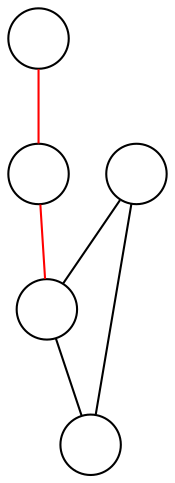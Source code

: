 graph G {
	graph [splines=false]
	node [shape=circle, texmode=math, fixedsize=True, width="0.4", style="ball color = green", label=""];
	edge [style="snake=zigzag, green"];
	a_1-- a_2 -- a_3 -- a_1;
	node [style="ball color = red", label=""];
	edge [style="snake=snake, blue", color=red];
	b_1 -- b_2 -- a_2;
}